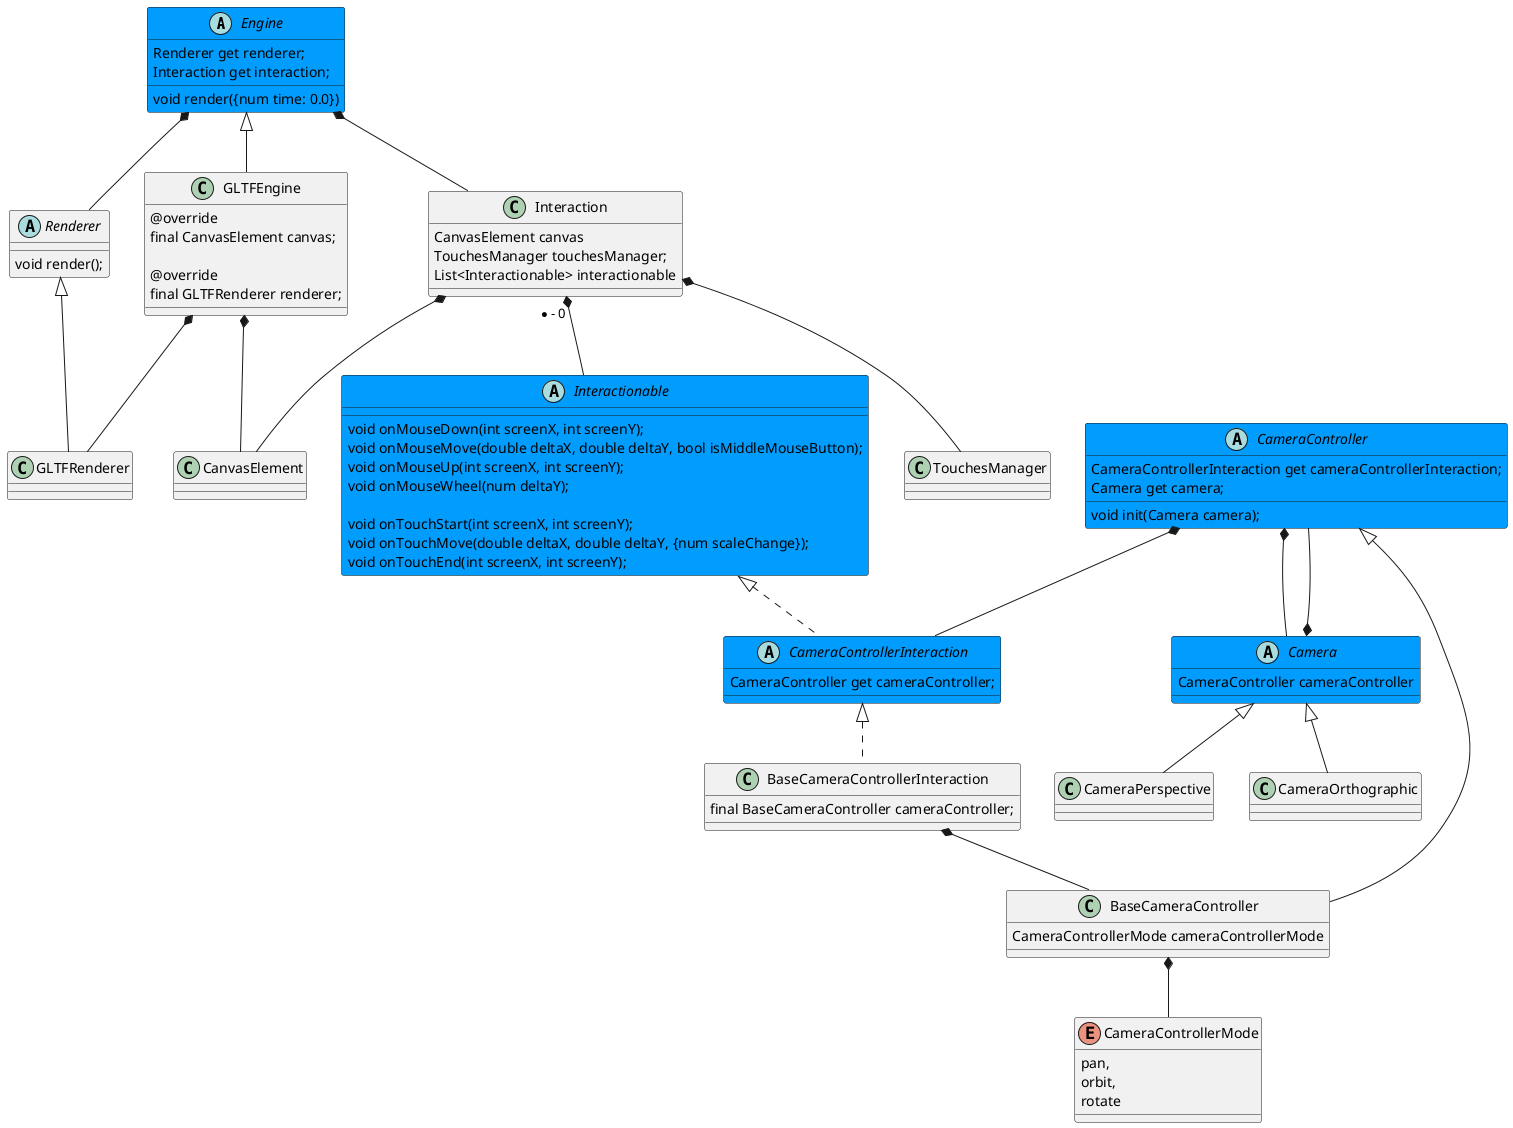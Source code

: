 @startuml

'----------------------------------------------------------------------------

abstract class Engine  #009dff {
  Renderer get renderer;
  Interaction get interaction;

  void render({num time: 0.0})
}

abstract class Renderer{
  void render();
}

Engine *-- Renderer
Engine *-- Interaction






'----------------------------------------------------------------------------

class GLTFEngine extends Engine{
    @override
    final CanvasElement canvas;

    @override
    final GLTFRenderer renderer;
}

GLTFEngine *-- GLTFRenderer
GLTFEngine *-- CanvasElement

class GLTFRenderer extends Renderer






'----------------------------------------------------------------------------

abstract class Interactionable #009dff{
  void onMouseDown(int screenX, int screenY);
  void onMouseMove(double deltaX, double deltaY, bool isMiddleMouseButton);
  void onMouseUp(int screenX, int screenY);
  void onMouseWheel(num deltaY);

  void onTouchStart(int screenX, int screenY);
  void onTouchMove(double deltaX, double deltaY, {num scaleChange});
  void onTouchEnd(int screenX, int screenY);
}

class Interaction {
    CanvasElement canvas
    TouchesManager touchesManager;
    List<Interactionable> interactionable
}
Interaction *-- TouchesManager
Interaction *-- CanvasElement
Interaction "* - 0" *--  Interactionable

class TouchesManager



'----------------------------------------------------------------------------

abstract class Camera #009dff{
    CameraController cameraController
}
Camera *-- CameraController

class CameraPerspective extends Camera
class CameraOrthographic extends Camera

abstract class CameraController #009dff{
  CameraControllerInteraction get cameraControllerInteraction;
  Camera get camera;
  void init(Camera camera);
}
CameraController *-- CameraControllerInteraction
CameraController *-- Camera

abstract class CameraControllerInteraction #009dff implements Interactionable {
  CameraController get cameraController;
}

class BaseCameraController extends CameraController{
    CameraControllerMode cameraControllerMode
}

BaseCameraController *-- CameraControllerMode

class BaseCameraControllerInteraction implements CameraControllerInteraction{
  final BaseCameraController cameraController;
}
BaseCameraControllerInteraction *-- BaseCameraController

enum CameraControllerMode{
  pan,
  orbit,
  rotate
}

'----------------------------------------------------------------------------










@enduml